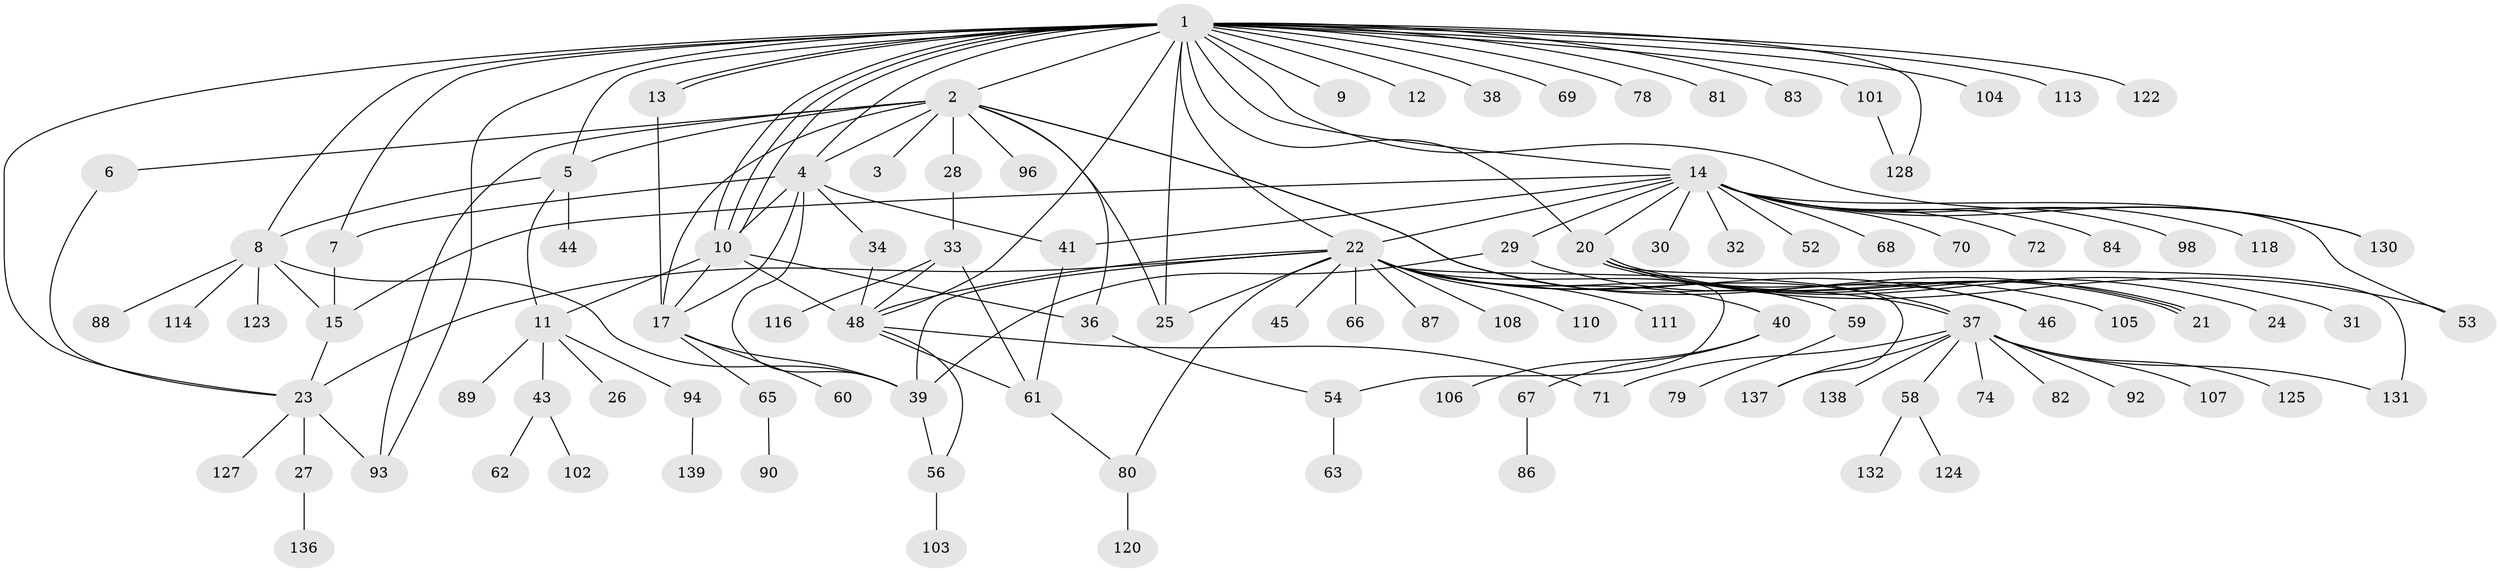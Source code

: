 // Generated by graph-tools (version 1.1) at 2025/51/02/27/25 19:51:54]
// undirected, 106 vertices, 153 edges
graph export_dot {
graph [start="1"]
  node [color=gray90,style=filled];
  1 [super="+47"];
  2 [super="+112"];
  3;
  4 [super="+18"];
  5 [super="+135"];
  6;
  7;
  8 [super="+55"];
  9;
  10;
  11 [super="+57"];
  12;
  13 [super="+119"];
  14 [super="+16"];
  15 [super="+35"];
  17 [super="+19"];
  20 [super="+95"];
  21 [super="+100"];
  22 [super="+42"];
  23 [super="+73"];
  24;
  25 [super="+75"];
  26;
  27 [super="+126"];
  28;
  29;
  30;
  31;
  32;
  33 [super="+51"];
  34;
  36;
  37 [super="+134"];
  38;
  39 [super="+49"];
  40 [super="+91"];
  41 [super="+50"];
  43;
  44;
  45;
  46;
  48 [super="+133"];
  52;
  53;
  54;
  56 [super="+77"];
  58 [super="+117"];
  59 [super="+64"];
  60;
  61;
  62;
  63;
  65;
  66;
  67;
  68;
  69;
  70;
  71 [super="+76"];
  72 [super="+115"];
  74 [super="+121"];
  78;
  79;
  80 [super="+85"];
  81;
  82;
  83;
  84 [super="+97"];
  86;
  87;
  88;
  89;
  90;
  92;
  93 [super="+109"];
  94;
  96 [super="+99"];
  98;
  101 [super="+129"];
  102;
  103;
  104;
  105;
  106;
  107;
  108;
  110;
  111;
  113;
  114;
  116;
  118;
  120;
  122;
  123;
  124;
  125;
  127;
  128;
  130;
  131;
  132;
  136;
  137;
  138;
  139;
  1 -- 2;
  1 -- 4;
  1 -- 5;
  1 -- 7;
  1 -- 8;
  1 -- 9;
  1 -- 10;
  1 -- 10;
  1 -- 10;
  1 -- 12;
  1 -- 13;
  1 -- 13;
  1 -- 14;
  1 -- 22;
  1 -- 23;
  1 -- 25;
  1 -- 38;
  1 -- 48;
  1 -- 69;
  1 -- 78;
  1 -- 81;
  1 -- 93;
  1 -- 101;
  1 -- 113;
  1 -- 122;
  1 -- 128;
  1 -- 130;
  1 -- 104;
  1 -- 83;
  1 -- 20;
  2 -- 3;
  2 -- 5;
  2 -- 6;
  2 -- 17;
  2 -- 21;
  2 -- 28;
  2 -- 36;
  2 -- 37;
  2 -- 96;
  2 -- 4;
  2 -- 93;
  2 -- 25;
  4 -- 17;
  4 -- 34;
  4 -- 39;
  4 -- 7;
  4 -- 10;
  4 -- 41;
  5 -- 8;
  5 -- 44;
  5 -- 11;
  6 -- 23;
  7 -- 15;
  8 -- 15 [weight=2];
  8 -- 39;
  8 -- 88;
  8 -- 114;
  8 -- 123;
  10 -- 11;
  10 -- 17;
  10 -- 36;
  10 -- 48;
  11 -- 26;
  11 -- 43;
  11 -- 89;
  11 -- 94;
  13 -- 17;
  14 -- 15;
  14 -- 22;
  14 -- 29;
  14 -- 30;
  14 -- 32;
  14 -- 41;
  14 -- 52;
  14 -- 53;
  14 -- 68;
  14 -- 70;
  14 -- 72;
  14 -- 84;
  14 -- 98;
  14 -- 118;
  14 -- 130;
  14 -- 20;
  15 -- 23;
  17 -- 39;
  17 -- 60;
  17 -- 65;
  20 -- 21;
  20 -- 21;
  20 -- 24;
  20 -- 31;
  20 -- 46;
  20 -- 53;
  20 -- 131;
  22 -- 25;
  22 -- 37;
  22 -- 40;
  22 -- 59;
  22 -- 66;
  22 -- 80;
  22 -- 87;
  22 -- 108;
  22 -- 39;
  22 -- 137;
  22 -- 45;
  22 -- 110;
  22 -- 46;
  22 -- 48;
  22 -- 111;
  22 -- 23;
  22 -- 54;
  23 -- 27;
  23 -- 127;
  23 -- 93;
  27 -- 136;
  28 -- 33;
  29 -- 39;
  29 -- 105;
  33 -- 48;
  33 -- 116;
  33 -- 61;
  34 -- 48;
  36 -- 54;
  37 -- 58;
  37 -- 74 [weight=2];
  37 -- 82;
  37 -- 92;
  37 -- 107;
  37 -- 125;
  37 -- 137;
  37 -- 138;
  37 -- 131;
  37 -- 71;
  39 -- 56;
  40 -- 67;
  40 -- 106;
  41 -- 61;
  43 -- 62;
  43 -- 102;
  48 -- 61;
  48 -- 71 [weight=2];
  48 -- 56;
  54 -- 63;
  56 -- 103;
  58 -- 124;
  58 -- 132;
  59 -- 79;
  61 -- 80;
  65 -- 90;
  67 -- 86;
  80 -- 120;
  94 -- 139;
  101 -- 128;
}

